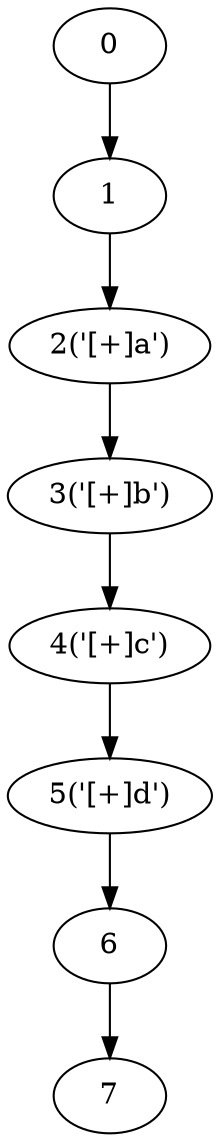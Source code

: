 digraph g {
	0 ;
	1 ;
	2 [label="2('[+]a')"];
	3 [label="3('[+]b')"];
	4 [label="4('[+]c')"];
	5 [label="5('[+]d')"];
	6 ;
	7 ;
	0->1;
	1->2;
	2->3;
	3->4;
	4->5;
	5->6;
	6->7;
}
